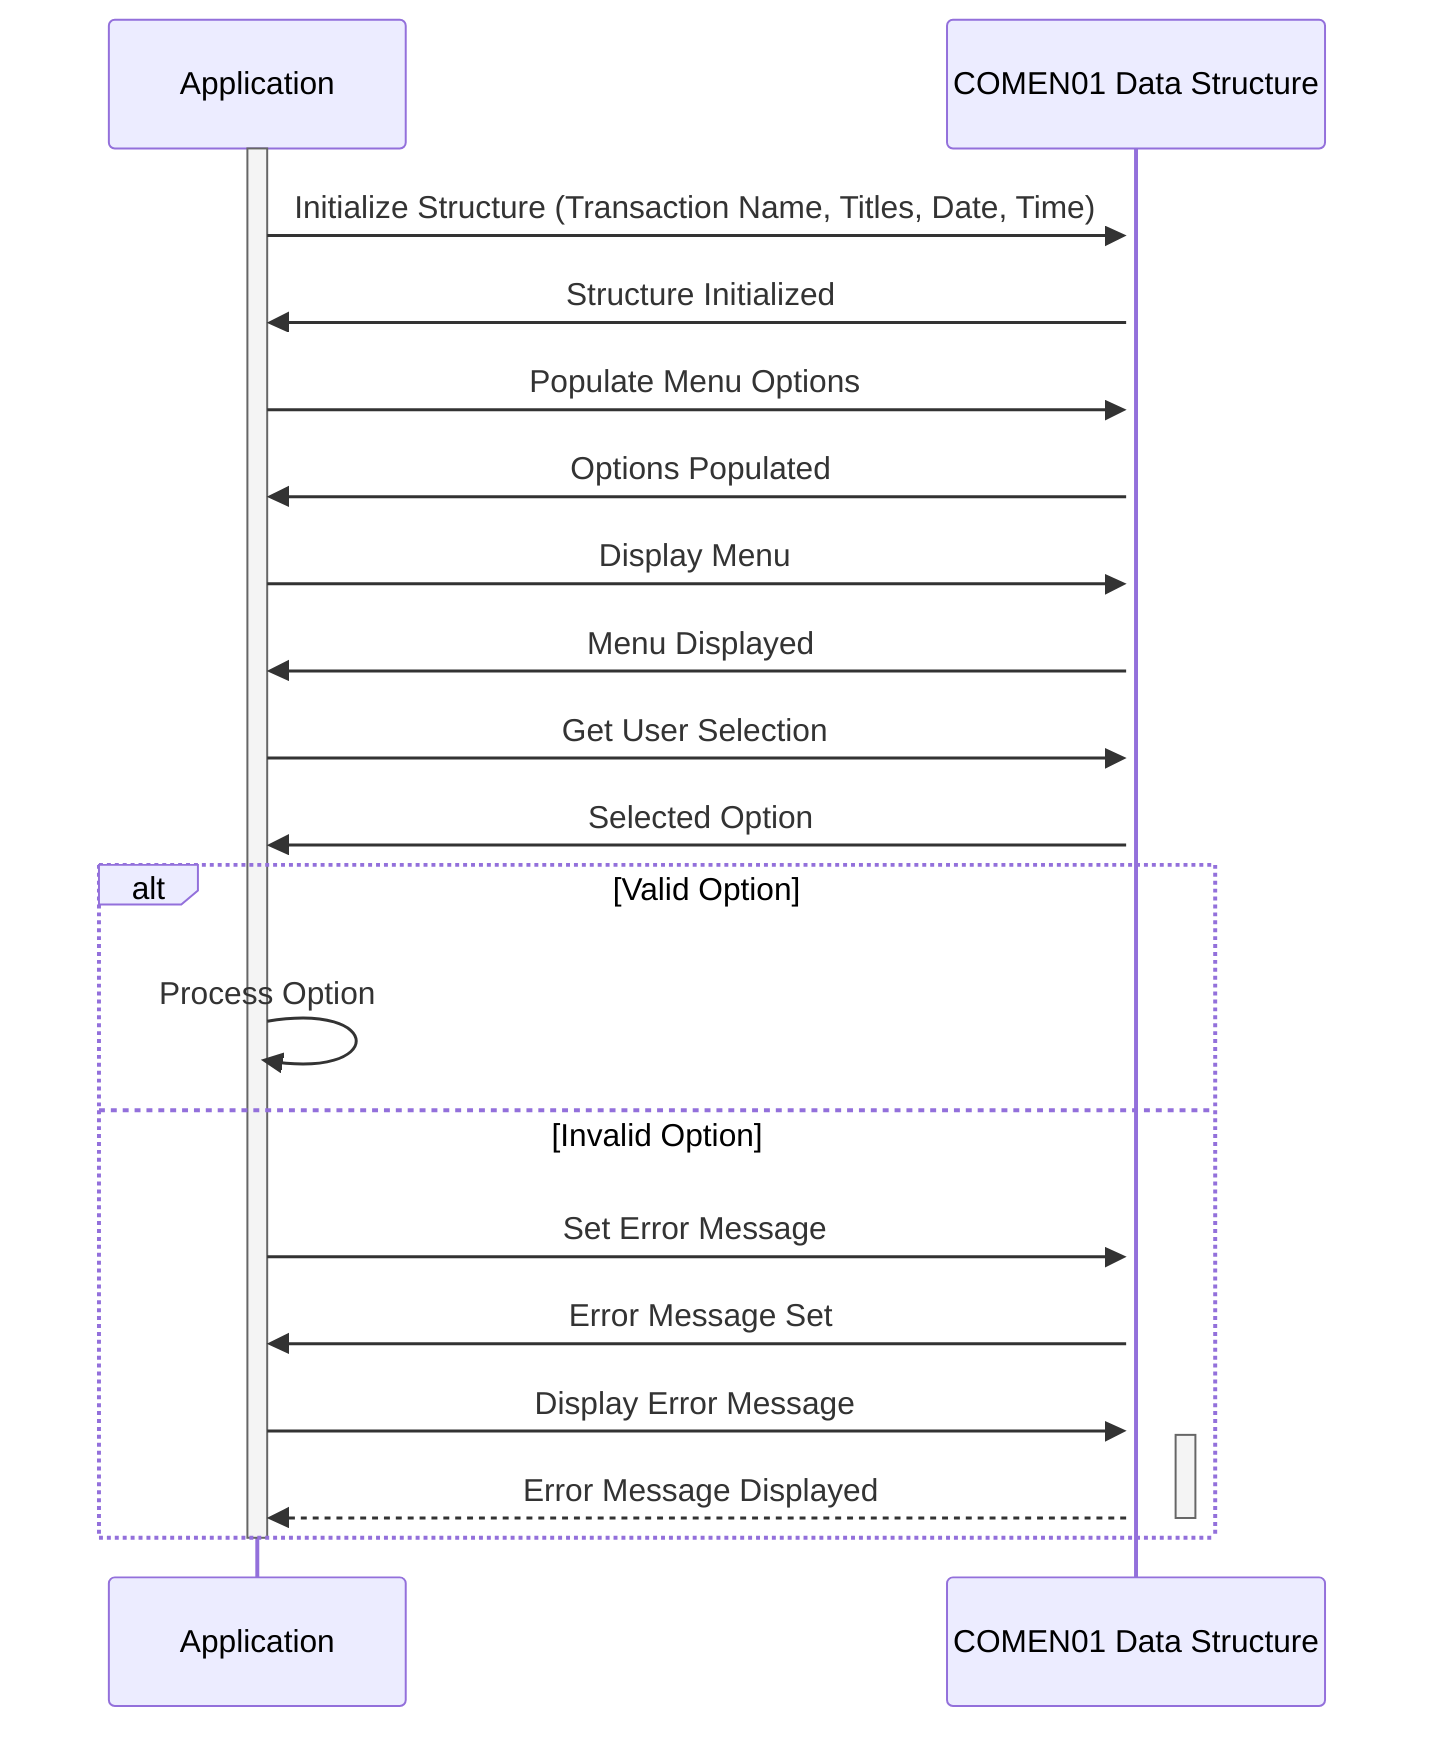 sequenceDiagram
    participant Application
    participant COMEN01 Data Structure

    activate Application
    Application->>+COMEN01 Data Structure: Initialize Structure (Transaction Name, Titles, Date, Time)
    COMEN01 Data Structure->>Application: Structure Initialized

    Application->>+COMEN01 Data Structure: Populate Menu Options
    COMEN01 Data Structure->>Application: Options Populated

    Application->>+COMEN01 Data Structure: Display Menu
    COMEN01 Data Structure->>Application: Menu Displayed
    
    Application->>+COMEN01 Data Structure: Get User Selection
    COMEN01 Data Structure->>Application: Selected Option

    alt Valid Option
        Application->>Application: Process Option
    else Invalid Option
        Application->>+COMEN01 Data Structure: Set Error Message
        COMEN01 Data Structure->>Application: Error Message Set
        Application->>+COMEN01 Data Structure: Display Error Message
        COMEN01 Data Structure-->>-Application: Error Message Displayed
    end
    deactivate Application